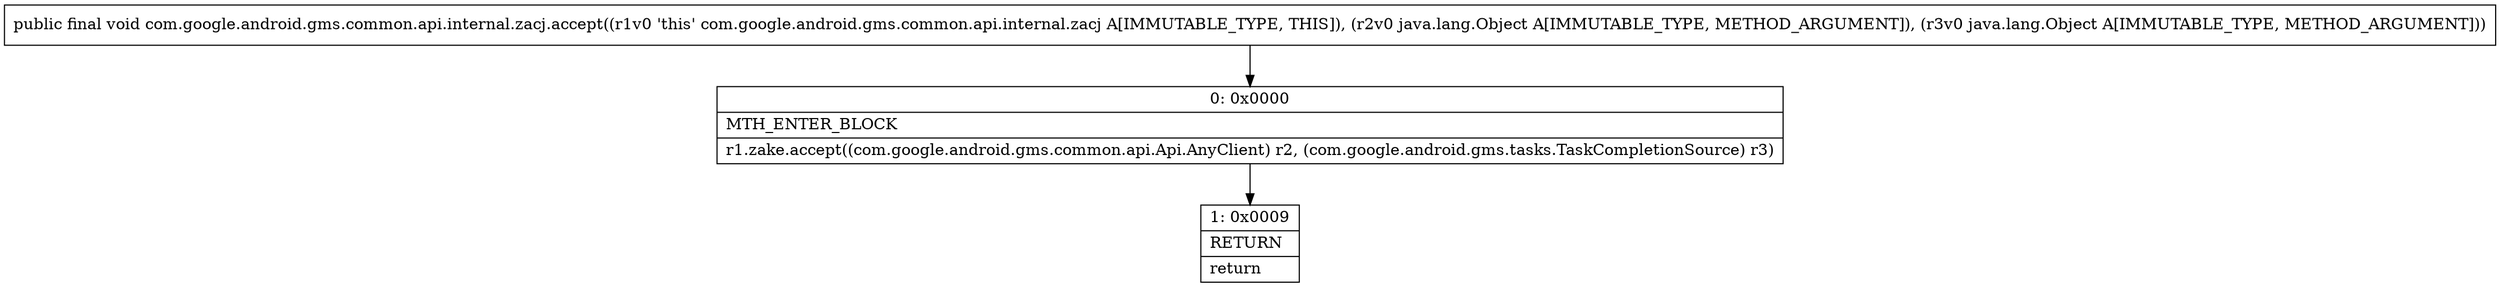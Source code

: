 digraph "CFG forcom.google.android.gms.common.api.internal.zacj.accept(Ljava\/lang\/Object;Ljava\/lang\/Object;)V" {
Node_0 [shape=record,label="{0\:\ 0x0000|MTH_ENTER_BLOCK\l|r1.zake.accept((com.google.android.gms.common.api.Api.AnyClient) r2, (com.google.android.gms.tasks.TaskCompletionSource) r3)\l}"];
Node_1 [shape=record,label="{1\:\ 0x0009|RETURN\l|return\l}"];
MethodNode[shape=record,label="{public final void com.google.android.gms.common.api.internal.zacj.accept((r1v0 'this' com.google.android.gms.common.api.internal.zacj A[IMMUTABLE_TYPE, THIS]), (r2v0 java.lang.Object A[IMMUTABLE_TYPE, METHOD_ARGUMENT]), (r3v0 java.lang.Object A[IMMUTABLE_TYPE, METHOD_ARGUMENT])) }"];
MethodNode -> Node_0;
Node_0 -> Node_1;
}

